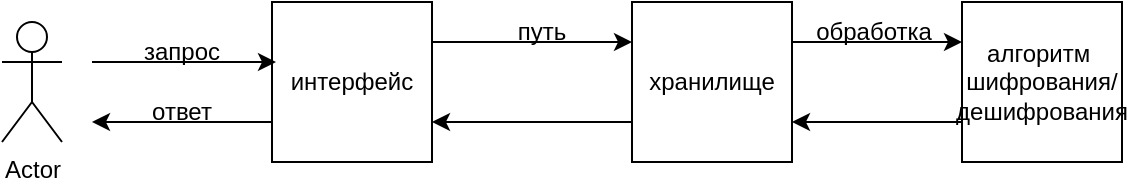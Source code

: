 <mxfile version="22.1.18" type="github">
  <diagram id="XVQ7QDeZXJ-Wu7UQJdet" name="Страница — 1">
    <mxGraphModel dx="1386" dy="791" grid="1" gridSize="15" guides="1" tooltips="1" connect="1" arrows="1" fold="1" page="1" pageScale="1" pageWidth="1442" pageHeight="2039" math="0" shadow="0">
      <root>
        <mxCell id="0" />
        <mxCell id="1" parent="0" />
        <mxCell id="1iPv478AmknM1evHEOFY-1" value="Actor" style="shape=umlActor;verticalLabelPosition=bottom;verticalAlign=top;html=1;outlineConnect=0;" vertex="1" parent="1">
          <mxGeometry x="285" y="150" width="30" height="60" as="geometry" />
        </mxCell>
        <mxCell id="1iPv478AmknM1evHEOFY-2" value="интерфейс" style="whiteSpace=wrap;html=1;aspect=fixed;" vertex="1" parent="1">
          <mxGeometry x="420" y="140" width="80" height="80" as="geometry" />
        </mxCell>
        <mxCell id="1iPv478AmknM1evHEOFY-3" value="алгоритм&amp;nbsp;&lt;br&gt;шифрования/дешифрования" style="whiteSpace=wrap;html=1;aspect=fixed;" vertex="1" parent="1">
          <mxGeometry x="765" y="140" width="80" height="80" as="geometry" />
        </mxCell>
        <mxCell id="1iPv478AmknM1evHEOFY-4" value="" style="endArrow=classic;html=1;rounded=0;exitX=1;exitY=0.25;exitDx=0;exitDy=0;entryX=0;entryY=0.25;entryDx=0;entryDy=0;" edge="1" parent="1" source="1iPv478AmknM1evHEOFY-8" target="1iPv478AmknM1evHEOFY-3">
          <mxGeometry width="50" height="50" relative="1" as="geometry">
            <mxPoint x="525" y="170" as="sourcePoint" />
            <mxPoint x="575" y="120" as="targetPoint" />
          </mxGeometry>
        </mxCell>
        <mxCell id="1iPv478AmknM1evHEOFY-9" value="" style="endArrow=classic;html=1;rounded=0;entryX=0.025;entryY=0.375;entryDx=0;entryDy=0;entryPerimeter=0;" edge="1" parent="1" target="1iPv478AmknM1evHEOFY-2">
          <mxGeometry width="50" height="50" relative="1" as="geometry">
            <mxPoint x="330" y="170" as="sourcePoint" />
            <mxPoint x="380" y="150" as="targetPoint" />
          </mxGeometry>
        </mxCell>
        <mxCell id="1iPv478AmknM1evHEOFY-10" value="" style="endArrow=classic;html=1;rounded=0;exitX=1;exitY=0.25;exitDx=0;exitDy=0;entryX=0;entryY=0.25;entryDx=0;entryDy=0;" edge="1" parent="1" source="1iPv478AmknM1evHEOFY-2" target="1iPv478AmknM1evHEOFY-8">
          <mxGeometry width="50" height="50" relative="1" as="geometry">
            <mxPoint x="500" y="160" as="sourcePoint" />
            <mxPoint x="900" y="160" as="targetPoint" />
          </mxGeometry>
        </mxCell>
        <mxCell id="1iPv478AmknM1evHEOFY-8" value="хранилище" style="whiteSpace=wrap;html=1;aspect=fixed;" vertex="1" parent="1">
          <mxGeometry x="600" y="140" width="80" height="80" as="geometry" />
        </mxCell>
        <mxCell id="1iPv478AmknM1evHEOFY-11" value="" style="endArrow=classic;html=1;rounded=0;entryX=1;entryY=0.75;entryDx=0;entryDy=0;exitX=0;exitY=0.75;exitDx=0;exitDy=0;" edge="1" parent="1" source="1iPv478AmknM1evHEOFY-3" target="1iPv478AmknM1evHEOFY-8">
          <mxGeometry width="50" height="50" relative="1" as="geometry">
            <mxPoint x="675" y="290" as="sourcePoint" />
            <mxPoint x="725" y="240" as="targetPoint" />
          </mxGeometry>
        </mxCell>
        <mxCell id="1iPv478AmknM1evHEOFY-12" value="" style="endArrow=classic;html=1;rounded=0;entryX=1;entryY=0.75;entryDx=0;entryDy=0;exitX=0;exitY=0.75;exitDx=0;exitDy=0;" edge="1" parent="1" source="1iPv478AmknM1evHEOFY-8" target="1iPv478AmknM1evHEOFY-2">
          <mxGeometry width="50" height="50" relative="1" as="geometry">
            <mxPoint x="510" y="305" as="sourcePoint" />
            <mxPoint x="560" y="255" as="targetPoint" />
          </mxGeometry>
        </mxCell>
        <mxCell id="1iPv478AmknM1evHEOFY-13" value="" style="endArrow=classic;html=1;rounded=0;exitX=0;exitY=0.75;exitDx=0;exitDy=0;" edge="1" parent="1" source="1iPv478AmknM1evHEOFY-2">
          <mxGeometry width="50" height="50" relative="1" as="geometry">
            <mxPoint x="345" y="260" as="sourcePoint" />
            <mxPoint x="330" y="200" as="targetPoint" />
          </mxGeometry>
        </mxCell>
        <mxCell id="1iPv478AmknM1evHEOFY-14" value="запрос" style="text;html=1;strokeColor=none;fillColor=none;align=center;verticalAlign=middle;whiteSpace=wrap;rounded=0;" vertex="1" parent="1">
          <mxGeometry x="345" y="150" width="60" height="30" as="geometry" />
        </mxCell>
        <mxCell id="1iPv478AmknM1evHEOFY-15" value="путь" style="text;html=1;strokeColor=none;fillColor=none;align=center;verticalAlign=middle;whiteSpace=wrap;rounded=0;" vertex="1" parent="1">
          <mxGeometry x="525" y="140" width="60" height="30" as="geometry" />
        </mxCell>
        <mxCell id="1iPv478AmknM1evHEOFY-16" value="обработка" style="text;html=1;strokeColor=none;fillColor=none;align=center;verticalAlign=middle;whiteSpace=wrap;rounded=0;" vertex="1" parent="1">
          <mxGeometry x="691" y="140" width="60" height="30" as="geometry" />
        </mxCell>
        <mxCell id="1iPv478AmknM1evHEOFY-18" value="ответ" style="text;html=1;strokeColor=none;fillColor=none;align=center;verticalAlign=middle;whiteSpace=wrap;rounded=0;" vertex="1" parent="1">
          <mxGeometry x="345" y="180" width="60" height="30" as="geometry" />
        </mxCell>
      </root>
    </mxGraphModel>
  </diagram>
</mxfile>
